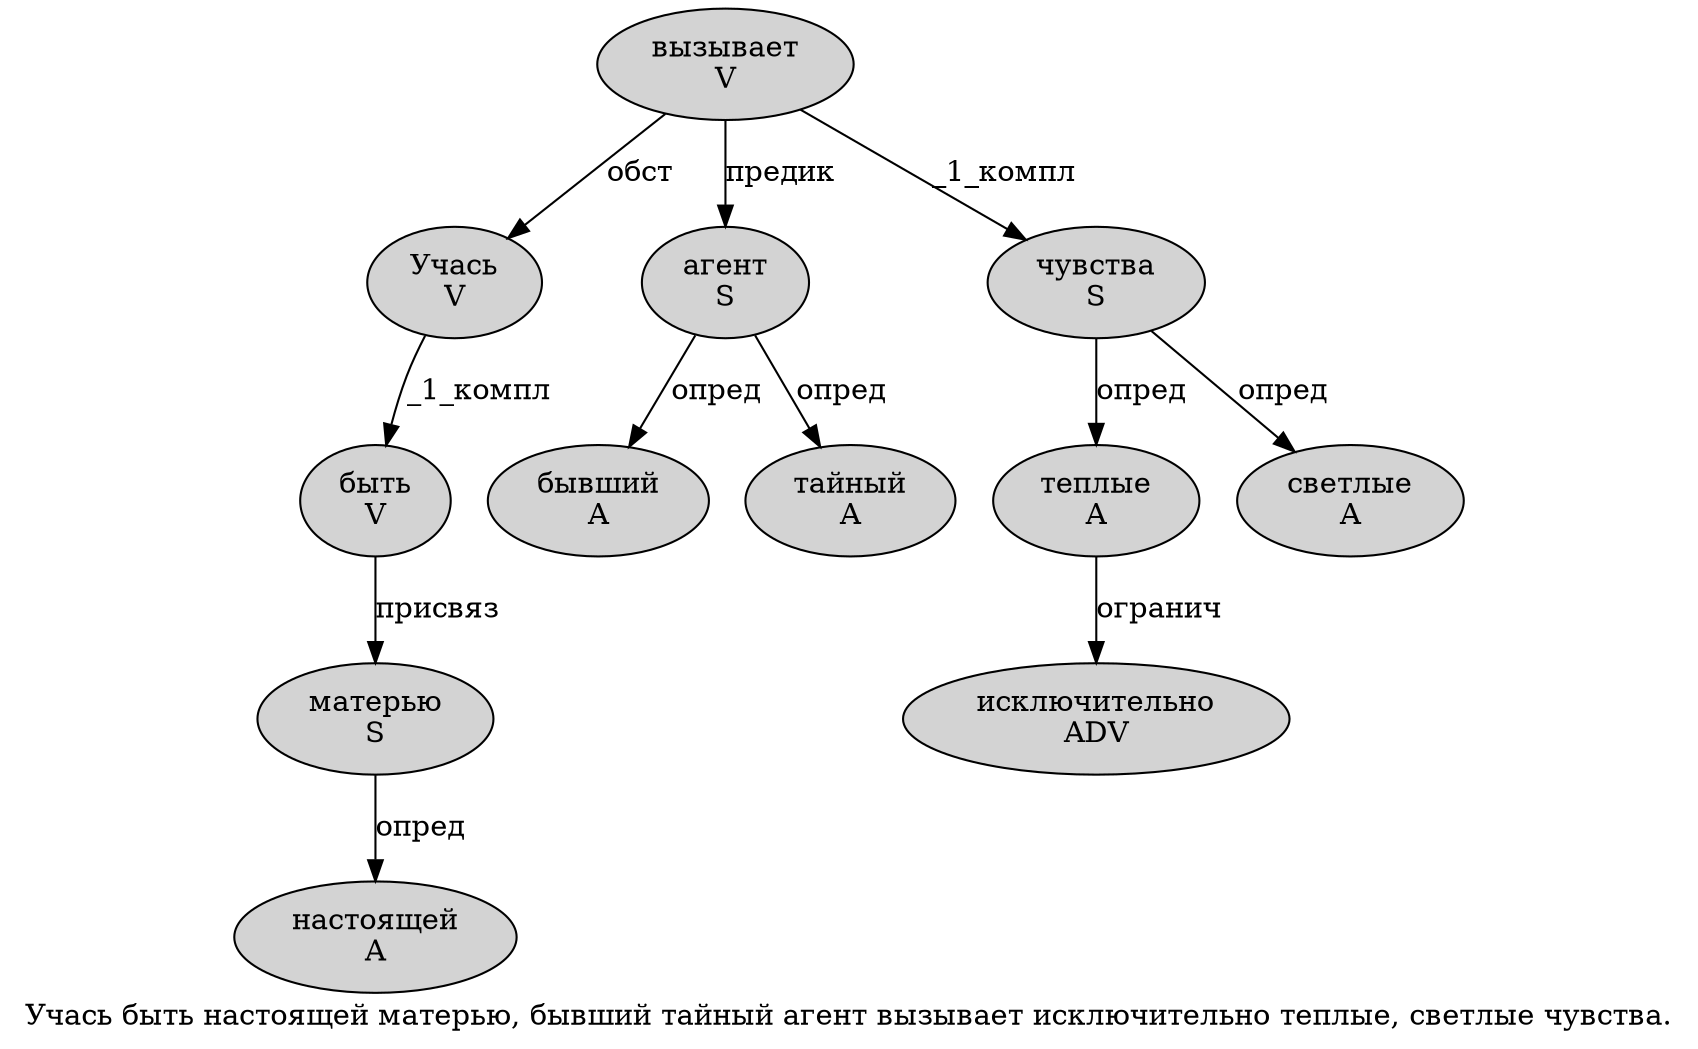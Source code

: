 digraph SENTENCE_2870 {
	graph [label="Учась быть настоящей матерью, бывший тайный агент вызывает исключительно теплые, светлые чувства."]
	node [style=filled]
		0 [label="Учась
V" color="" fillcolor=lightgray penwidth=1 shape=ellipse]
		1 [label="быть
V" color="" fillcolor=lightgray penwidth=1 shape=ellipse]
		2 [label="настоящей
A" color="" fillcolor=lightgray penwidth=1 shape=ellipse]
		3 [label="матерью
S" color="" fillcolor=lightgray penwidth=1 shape=ellipse]
		5 [label="бывший
A" color="" fillcolor=lightgray penwidth=1 shape=ellipse]
		6 [label="тайный
A" color="" fillcolor=lightgray penwidth=1 shape=ellipse]
		7 [label="агент
S" color="" fillcolor=lightgray penwidth=1 shape=ellipse]
		8 [label="вызывает
V" color="" fillcolor=lightgray penwidth=1 shape=ellipse]
		9 [label="исключительно
ADV" color="" fillcolor=lightgray penwidth=1 shape=ellipse]
		10 [label="теплые
A" color="" fillcolor=lightgray penwidth=1 shape=ellipse]
		12 [label="светлые
A" color="" fillcolor=lightgray penwidth=1 shape=ellipse]
		13 [label="чувства
S" color="" fillcolor=lightgray penwidth=1 shape=ellipse]
			0 -> 1 [label="_1_компл"]
			8 -> 0 [label="обст"]
			8 -> 7 [label="предик"]
			8 -> 13 [label="_1_компл"]
			3 -> 2 [label="опред"]
			13 -> 10 [label="опред"]
			13 -> 12 [label="опред"]
			10 -> 9 [label="огранич"]
			1 -> 3 [label="присвяз"]
			7 -> 5 [label="опред"]
			7 -> 6 [label="опред"]
}